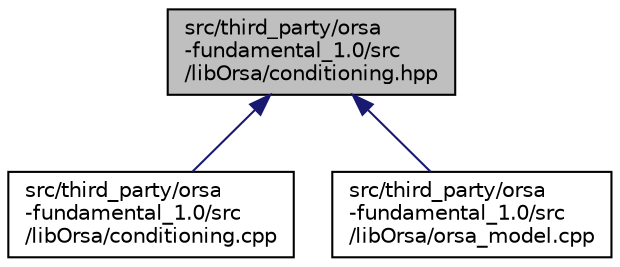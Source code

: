 digraph "src/third_party/orsa-fundamental_1.0/src/libOrsa/conditioning.hpp"
{
  edge [fontname="Helvetica",fontsize="10",labelfontname="Helvetica",labelfontsize="10"];
  node [fontname="Helvetica",fontsize="10",shape=record];
  Node1 [label="src/third_party/orsa\l-fundamental_1.0/src\l/libOrsa/conditioning.hpp",height=0.2,width=0.4,color="black", fillcolor="grey75", style="filled", fontcolor="black"];
  Node1 -> Node2 [dir="back",color="midnightblue",fontsize="10",style="solid",fontname="Helvetica"];
  Node2 [label="src/third_party/orsa\l-fundamental_1.0/src\l/libOrsa/conditioning.cpp",height=0.2,width=0.4,color="black", fillcolor="white", style="filled",URL="$conditioning_8cpp.html"];
  Node1 -> Node3 [dir="back",color="midnightblue",fontsize="10",style="solid",fontname="Helvetica"];
  Node3 [label="src/third_party/orsa\l-fundamental_1.0/src\l/libOrsa/orsa_model.cpp",height=0.2,width=0.4,color="black", fillcolor="white", style="filled",URL="$orsa__model_8cpp.html",tooltip="Model estimation by ORSA (aka AC-RANSAC) algorithm. "];
}
